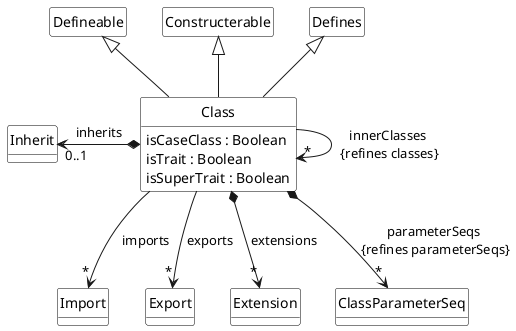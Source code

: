@startuml
class Class extends Defineable, Constructerable, Defines {
    isCaseClass : Boolean 
    isTrait : Boolean 
    isSuperTrait : Boolean 
}

Class --> "*" Class : innerClasses\n {refines classes}
Class --> "*" Import : imports
Class --> "*" Export : exports 
Class *--left> "0..1  " Inherit : inherits
Class *--> "*" Extension : "extensions"
Class *--> "*" ClassParameterSeq : parameterSeqs \n{refines parameterSeqs}

hide class circle
hide class methods
hide Defineable members
hide Constructerable members 
hide Defines members 

skinparam class {
    BackgroundColor White
    ArrowColor Black
    BorderColor Black
}
@enduml